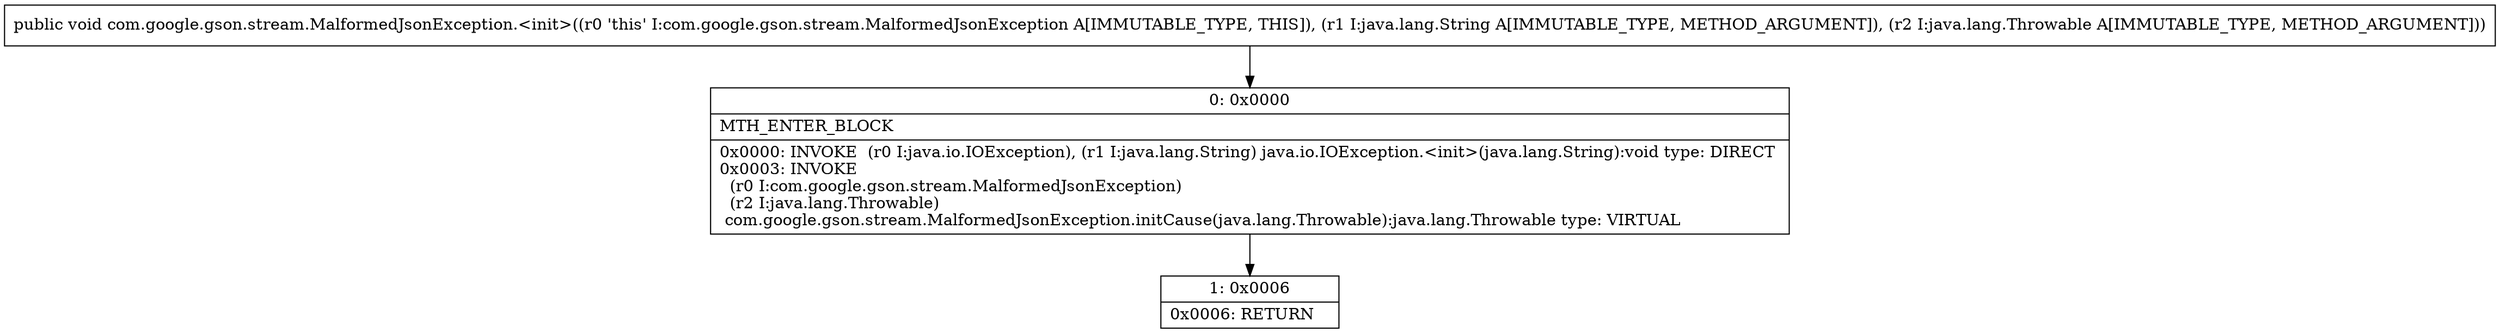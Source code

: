 digraph "CFG forcom.google.gson.stream.MalformedJsonException.\<init\>(Ljava\/lang\/String;Ljava\/lang\/Throwable;)V" {
Node_0 [shape=record,label="{0\:\ 0x0000|MTH_ENTER_BLOCK\l|0x0000: INVOKE  (r0 I:java.io.IOException), (r1 I:java.lang.String) java.io.IOException.\<init\>(java.lang.String):void type: DIRECT \l0x0003: INVOKE  \l  (r0 I:com.google.gson.stream.MalformedJsonException)\l  (r2 I:java.lang.Throwable)\l com.google.gson.stream.MalformedJsonException.initCause(java.lang.Throwable):java.lang.Throwable type: VIRTUAL \l}"];
Node_1 [shape=record,label="{1\:\ 0x0006|0x0006: RETURN   \l}"];
MethodNode[shape=record,label="{public void com.google.gson.stream.MalformedJsonException.\<init\>((r0 'this' I:com.google.gson.stream.MalformedJsonException A[IMMUTABLE_TYPE, THIS]), (r1 I:java.lang.String A[IMMUTABLE_TYPE, METHOD_ARGUMENT]), (r2 I:java.lang.Throwable A[IMMUTABLE_TYPE, METHOD_ARGUMENT])) }"];
MethodNode -> Node_0;
Node_0 -> Node_1;
}

